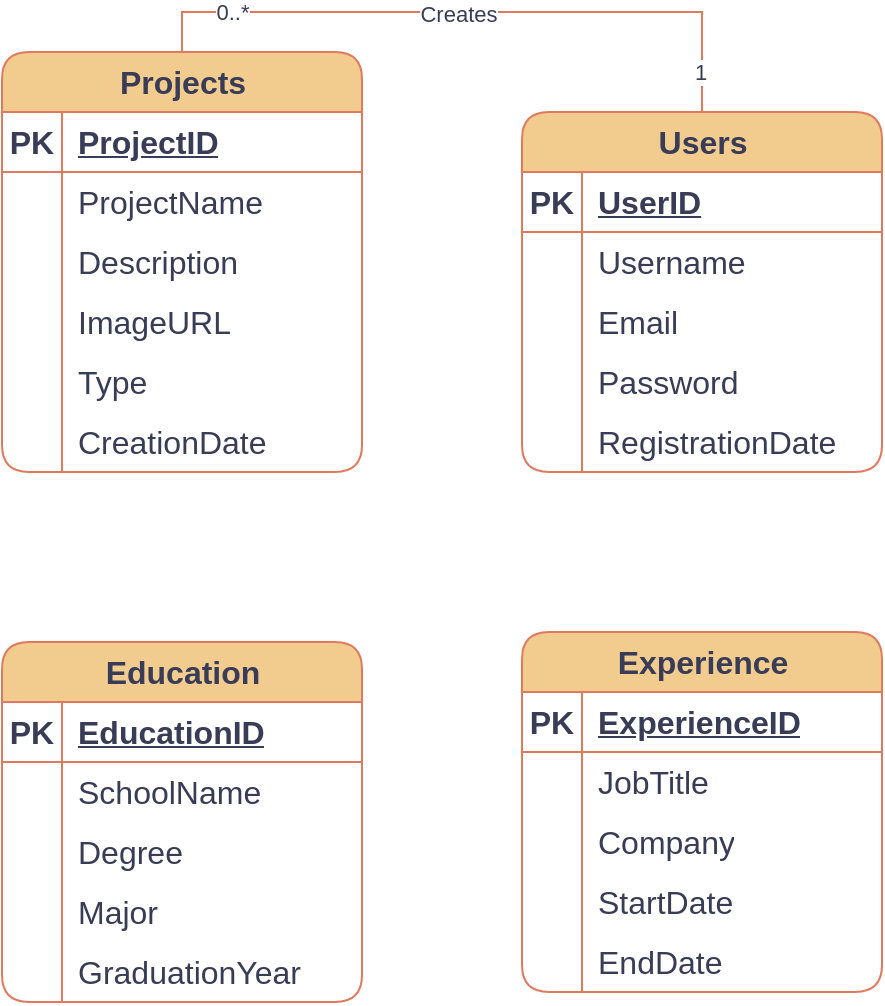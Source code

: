 <mxfile version="21.8.0" type="onedrive">
  <diagram id="R2lEEEUBdFMjLlhIrx00" name="Page-1">
    <mxGraphModel grid="1" page="1" gridSize="10" guides="1" tooltips="1" connect="1" arrows="1" fold="1" pageScale="1" pageWidth="850" pageHeight="1100" math="0" shadow="0" extFonts="Permanent Marker^https://fonts.googleapis.com/css?family=Permanent+Marker">
      <root>
        <mxCell id="0" />
        <mxCell id="1" parent="0" />
        <mxCell id="yDGl7lu49Jlx236duuth-2" value="Projects" style="shape=table;startSize=30;container=1;collapsible=1;childLayout=tableLayout;fixedRows=1;rowLines=0;fontStyle=1;align=center;resizeLast=1;html=1;fontSize=16;labelBackgroundColor=none;fillColor=#F2CC8F;strokeColor=#E07A5F;fontColor=#393C56;rounded=1;" vertex="1" parent="1">
          <mxGeometry x="-100" y="190" width="180" height="210" as="geometry" />
        </mxCell>
        <mxCell id="yDGl7lu49Jlx236duuth-3" value="" style="shape=tableRow;horizontal=0;startSize=0;swimlaneHead=0;swimlaneBody=0;fillColor=none;collapsible=0;dropTarget=0;points=[[0,0.5],[1,0.5]];portConstraint=eastwest;top=0;left=0;right=0;bottom=1;fontSize=16;labelBackgroundColor=none;strokeColor=#E07A5F;fontColor=#393C56;rounded=1;" vertex="1" parent="yDGl7lu49Jlx236duuth-2">
          <mxGeometry y="30" width="180" height="30" as="geometry" />
        </mxCell>
        <mxCell id="yDGl7lu49Jlx236duuth-4" value="PK" style="shape=partialRectangle;connectable=0;fillColor=none;top=0;left=0;bottom=0;right=0;fontStyle=1;overflow=hidden;whiteSpace=wrap;html=1;fontSize=16;labelBackgroundColor=none;strokeColor=#E07A5F;fontColor=#393C56;rounded=1;" vertex="1" parent="yDGl7lu49Jlx236duuth-3">
          <mxGeometry width="30" height="30" as="geometry">
            <mxRectangle width="30" height="30" as="alternateBounds" />
          </mxGeometry>
        </mxCell>
        <mxCell id="yDGl7lu49Jlx236duuth-5" value="ProjectID" style="shape=partialRectangle;connectable=0;fillColor=none;top=0;left=0;bottom=0;right=0;align=left;spacingLeft=6;fontStyle=5;overflow=hidden;whiteSpace=wrap;html=1;fontSize=16;labelBackgroundColor=none;strokeColor=#E07A5F;fontColor=#393C56;rounded=1;" vertex="1" parent="yDGl7lu49Jlx236duuth-3">
          <mxGeometry x="30" width="150" height="30" as="geometry">
            <mxRectangle width="150" height="30" as="alternateBounds" />
          </mxGeometry>
        </mxCell>
        <mxCell id="yDGl7lu49Jlx236duuth-6" value="" style="shape=tableRow;horizontal=0;startSize=0;swimlaneHead=0;swimlaneBody=0;fillColor=none;collapsible=0;dropTarget=0;points=[[0,0.5],[1,0.5]];portConstraint=eastwest;top=0;left=0;right=0;bottom=0;fontSize=16;labelBackgroundColor=none;strokeColor=#E07A5F;fontColor=#393C56;rounded=1;" vertex="1" parent="yDGl7lu49Jlx236duuth-2">
          <mxGeometry y="60" width="180" height="30" as="geometry" />
        </mxCell>
        <mxCell id="yDGl7lu49Jlx236duuth-7" value="" style="shape=partialRectangle;connectable=0;fillColor=none;top=0;left=0;bottom=0;right=0;editable=1;overflow=hidden;whiteSpace=wrap;html=1;fontSize=16;labelBackgroundColor=none;strokeColor=#E07A5F;fontColor=#393C56;rounded=1;" vertex="1" parent="yDGl7lu49Jlx236duuth-6">
          <mxGeometry width="30" height="30" as="geometry">
            <mxRectangle width="30" height="30" as="alternateBounds" />
          </mxGeometry>
        </mxCell>
        <mxCell id="yDGl7lu49Jlx236duuth-8" value="ProjectName" style="shape=partialRectangle;connectable=0;fillColor=none;top=0;left=0;bottom=0;right=0;align=left;spacingLeft=6;overflow=hidden;whiteSpace=wrap;html=1;fontSize=16;labelBackgroundColor=none;strokeColor=#E07A5F;fontColor=#393C56;rounded=1;" vertex="1" parent="yDGl7lu49Jlx236duuth-6">
          <mxGeometry x="30" width="150" height="30" as="geometry">
            <mxRectangle width="150" height="30" as="alternateBounds" />
          </mxGeometry>
        </mxCell>
        <mxCell id="yDGl7lu49Jlx236duuth-9" value="" style="shape=tableRow;horizontal=0;startSize=0;swimlaneHead=0;swimlaneBody=0;fillColor=none;collapsible=0;dropTarget=0;points=[[0,0.5],[1,0.5]];portConstraint=eastwest;top=0;left=0;right=0;bottom=0;fontSize=16;labelBackgroundColor=none;strokeColor=#E07A5F;fontColor=#393C56;rounded=1;" vertex="1" parent="yDGl7lu49Jlx236duuth-2">
          <mxGeometry y="90" width="180" height="30" as="geometry" />
        </mxCell>
        <mxCell id="yDGl7lu49Jlx236duuth-10" value="" style="shape=partialRectangle;connectable=0;fillColor=none;top=0;left=0;bottom=0;right=0;editable=1;overflow=hidden;whiteSpace=wrap;html=1;fontSize=16;labelBackgroundColor=none;strokeColor=#E07A5F;fontColor=#393C56;rounded=1;" vertex="1" parent="yDGl7lu49Jlx236duuth-9">
          <mxGeometry width="30" height="30" as="geometry">
            <mxRectangle width="30" height="30" as="alternateBounds" />
          </mxGeometry>
        </mxCell>
        <mxCell id="yDGl7lu49Jlx236duuth-11" value="Description" style="shape=partialRectangle;connectable=0;fillColor=none;top=0;left=0;bottom=0;right=0;align=left;spacingLeft=6;overflow=hidden;whiteSpace=wrap;html=1;fontSize=16;labelBackgroundColor=none;strokeColor=#E07A5F;fontColor=#393C56;rounded=1;" vertex="1" parent="yDGl7lu49Jlx236duuth-9">
          <mxGeometry x="30" width="150" height="30" as="geometry">
            <mxRectangle width="150" height="30" as="alternateBounds" />
          </mxGeometry>
        </mxCell>
        <mxCell id="yDGl7lu49Jlx236duuth-12" value="" style="shape=tableRow;horizontal=0;startSize=0;swimlaneHead=0;swimlaneBody=0;fillColor=none;collapsible=0;dropTarget=0;points=[[0,0.5],[1,0.5]];portConstraint=eastwest;top=0;left=0;right=0;bottom=0;fontSize=16;labelBackgroundColor=none;strokeColor=#E07A5F;fontColor=#393C56;rounded=1;" vertex="1" parent="yDGl7lu49Jlx236duuth-2">
          <mxGeometry y="120" width="180" height="30" as="geometry" />
        </mxCell>
        <mxCell id="yDGl7lu49Jlx236duuth-13" value="" style="shape=partialRectangle;connectable=0;fillColor=none;top=0;left=0;bottom=0;right=0;editable=1;overflow=hidden;whiteSpace=wrap;html=1;fontSize=16;labelBackgroundColor=none;strokeColor=#E07A5F;fontColor=#393C56;rounded=1;" vertex="1" parent="yDGl7lu49Jlx236duuth-12">
          <mxGeometry width="30" height="30" as="geometry">
            <mxRectangle width="30" height="30" as="alternateBounds" />
          </mxGeometry>
        </mxCell>
        <mxCell id="yDGl7lu49Jlx236duuth-14" value="ImageURL" style="shape=partialRectangle;connectable=0;fillColor=none;top=0;left=0;bottom=0;right=0;align=left;spacingLeft=6;overflow=hidden;whiteSpace=wrap;html=1;fontSize=16;labelBackgroundColor=none;strokeColor=#E07A5F;fontColor=#393C56;rounded=1;" vertex="1" parent="yDGl7lu49Jlx236duuth-12">
          <mxGeometry x="30" width="150" height="30" as="geometry">
            <mxRectangle width="150" height="30" as="alternateBounds" />
          </mxGeometry>
        </mxCell>
        <mxCell id="yDGl7lu49Jlx236duuth-28" value="" style="shape=tableRow;horizontal=0;startSize=0;swimlaneHead=0;swimlaneBody=0;fillColor=none;collapsible=0;dropTarget=0;points=[[0,0.5],[1,0.5]];portConstraint=eastwest;top=0;left=0;right=0;bottom=0;fontSize=16;labelBackgroundColor=none;strokeColor=#E07A5F;fontColor=#393C56;rounded=1;" vertex="1" parent="yDGl7lu49Jlx236duuth-2">
          <mxGeometry y="150" width="180" height="30" as="geometry" />
        </mxCell>
        <mxCell id="yDGl7lu49Jlx236duuth-29" value="" style="shape=partialRectangle;connectable=0;fillColor=none;top=0;left=0;bottom=0;right=0;editable=1;overflow=hidden;whiteSpace=wrap;html=1;fontSize=16;labelBackgroundColor=none;strokeColor=#E07A5F;fontColor=#393C56;rounded=1;" vertex="1" parent="yDGl7lu49Jlx236duuth-28">
          <mxGeometry width="30" height="30" as="geometry">
            <mxRectangle width="30" height="30" as="alternateBounds" />
          </mxGeometry>
        </mxCell>
        <mxCell id="yDGl7lu49Jlx236duuth-30" value="Type" style="shape=partialRectangle;connectable=0;fillColor=none;top=0;left=0;bottom=0;right=0;align=left;spacingLeft=6;overflow=hidden;whiteSpace=wrap;html=1;fontSize=16;labelBackgroundColor=none;strokeColor=#E07A5F;fontColor=#393C56;rounded=1;" vertex="1" parent="yDGl7lu49Jlx236duuth-28">
          <mxGeometry x="30" width="150" height="30" as="geometry">
            <mxRectangle width="150" height="30" as="alternateBounds" />
          </mxGeometry>
        </mxCell>
        <mxCell id="yDGl7lu49Jlx236duuth-31" value="" style="shape=tableRow;horizontal=0;startSize=0;swimlaneHead=0;swimlaneBody=0;fillColor=none;collapsible=0;dropTarget=0;points=[[0,0.5],[1,0.5]];portConstraint=eastwest;top=0;left=0;right=0;bottom=0;fontSize=16;labelBackgroundColor=none;strokeColor=#E07A5F;fontColor=#393C56;rounded=1;" vertex="1" parent="yDGl7lu49Jlx236duuth-2">
          <mxGeometry y="180" width="180" height="30" as="geometry" />
        </mxCell>
        <mxCell id="yDGl7lu49Jlx236duuth-32" value="" style="shape=partialRectangle;connectable=0;fillColor=none;top=0;left=0;bottom=0;right=0;editable=1;overflow=hidden;whiteSpace=wrap;html=1;fontSize=16;labelBackgroundColor=none;strokeColor=#E07A5F;fontColor=#393C56;rounded=1;" vertex="1" parent="yDGl7lu49Jlx236duuth-31">
          <mxGeometry width="30" height="30" as="geometry">
            <mxRectangle width="30" height="30" as="alternateBounds" />
          </mxGeometry>
        </mxCell>
        <mxCell id="yDGl7lu49Jlx236duuth-33" value="CreationDate" style="shape=partialRectangle;connectable=0;fillColor=none;top=0;left=0;bottom=0;right=0;align=left;spacingLeft=6;overflow=hidden;whiteSpace=wrap;html=1;fontSize=16;labelBackgroundColor=none;strokeColor=#E07A5F;fontColor=#393C56;rounded=1;" vertex="1" parent="yDGl7lu49Jlx236duuth-31">
          <mxGeometry x="30" width="150" height="30" as="geometry">
            <mxRectangle width="150" height="30" as="alternateBounds" />
          </mxGeometry>
        </mxCell>
        <mxCell id="bDJYfbxkxiJSRchSU44N-22" style="edgeStyle=orthogonalEdgeStyle;rounded=0;orthogonalLoop=1;jettySize=auto;html=1;entryX=0.5;entryY=0;entryDx=0;entryDy=0;exitX=0.5;exitY=0;exitDx=0;exitDy=0;labelBackgroundColor=none;strokeColor=#E07A5F;fontColor=default;endArrow=none;endFill=0;" edge="1" parent="1" source="yDGl7lu49Jlx236duuth-15" target="yDGl7lu49Jlx236duuth-2">
          <mxGeometry relative="1" as="geometry" />
        </mxCell>
        <mxCell id="bDJYfbxkxiJSRchSU44N-23" value="Creates" style="edgeLabel;html=1;align=center;verticalAlign=middle;resizable=0;points=[];fontColor=#393C56;" connectable="0" vertex="1" parent="bDJYfbxkxiJSRchSU44N-22">
          <mxGeometry x="0.037" y="1" relative="1" as="geometry">
            <mxPoint x="-1" as="offset" />
          </mxGeometry>
        </mxCell>
        <mxCell id="bDJYfbxkxiJSRchSU44N-24" value="0..*" style="edgeLabel;html=1;align=center;verticalAlign=middle;resizable=0;points=[];fontColor=#393C56;" connectable="0" vertex="1" parent="bDJYfbxkxiJSRchSU44N-22">
          <mxGeometry x="0.722" relative="1" as="geometry">
            <mxPoint x="-1" as="offset" />
          </mxGeometry>
        </mxCell>
        <mxCell id="bDJYfbxkxiJSRchSU44N-25" value="1" style="edgeLabel;html=1;align=center;verticalAlign=middle;resizable=0;points=[];fontColor=#393C56;" connectable="0" vertex="1" parent="bDJYfbxkxiJSRchSU44N-22">
          <mxGeometry x="-0.877" y="1" relative="1" as="geometry">
            <mxPoint as="offset" />
          </mxGeometry>
        </mxCell>
        <mxCell id="yDGl7lu49Jlx236duuth-15" value="Users" style="shape=table;startSize=30;container=1;collapsible=1;childLayout=tableLayout;fixedRows=1;rowLines=0;fontStyle=1;align=center;resizeLast=1;html=1;fontSize=16;labelBackgroundColor=none;fillColor=#F2CC8F;strokeColor=#E07A5F;fontColor=#393C56;rounded=1;" vertex="1" parent="1">
          <mxGeometry x="160" y="220" width="180" height="180" as="geometry" />
        </mxCell>
        <mxCell id="yDGl7lu49Jlx236duuth-16" value="" style="shape=tableRow;horizontal=0;startSize=0;swimlaneHead=0;swimlaneBody=0;fillColor=none;collapsible=0;dropTarget=0;points=[[0,0.5],[1,0.5]];portConstraint=eastwest;top=0;left=0;right=0;bottom=1;fontSize=16;labelBackgroundColor=none;strokeColor=#E07A5F;fontColor=#393C56;rounded=1;" vertex="1" parent="yDGl7lu49Jlx236duuth-15">
          <mxGeometry y="30" width="180" height="30" as="geometry" />
        </mxCell>
        <mxCell id="yDGl7lu49Jlx236duuth-17" value="PK" style="shape=partialRectangle;connectable=0;fillColor=none;top=0;left=0;bottom=0;right=0;fontStyle=1;overflow=hidden;whiteSpace=wrap;html=1;fontSize=16;labelBackgroundColor=none;strokeColor=#E07A5F;fontColor=#393C56;rounded=1;" vertex="1" parent="yDGl7lu49Jlx236duuth-16">
          <mxGeometry width="30" height="30" as="geometry">
            <mxRectangle width="30" height="30" as="alternateBounds" />
          </mxGeometry>
        </mxCell>
        <mxCell id="yDGl7lu49Jlx236duuth-18" value="UserID" style="shape=partialRectangle;connectable=0;fillColor=none;top=0;left=0;bottom=0;right=0;align=left;spacingLeft=6;fontStyle=5;overflow=hidden;whiteSpace=wrap;html=1;fontSize=16;labelBackgroundColor=none;strokeColor=#E07A5F;fontColor=#393C56;rounded=1;" vertex="1" parent="yDGl7lu49Jlx236duuth-16">
          <mxGeometry x="30" width="150" height="30" as="geometry">
            <mxRectangle width="150" height="30" as="alternateBounds" />
          </mxGeometry>
        </mxCell>
        <mxCell id="yDGl7lu49Jlx236duuth-19" value="" style="shape=tableRow;horizontal=0;startSize=0;swimlaneHead=0;swimlaneBody=0;fillColor=none;collapsible=0;dropTarget=0;points=[[0,0.5],[1,0.5]];portConstraint=eastwest;top=0;left=0;right=0;bottom=0;fontSize=16;labelBackgroundColor=none;strokeColor=#E07A5F;fontColor=#393C56;rounded=1;" vertex="1" parent="yDGl7lu49Jlx236duuth-15">
          <mxGeometry y="60" width="180" height="30" as="geometry" />
        </mxCell>
        <mxCell id="yDGl7lu49Jlx236duuth-20" value="" style="shape=partialRectangle;connectable=0;fillColor=none;top=0;left=0;bottom=0;right=0;editable=1;overflow=hidden;whiteSpace=wrap;html=1;fontSize=16;labelBackgroundColor=none;strokeColor=#E07A5F;fontColor=#393C56;rounded=1;" vertex="1" parent="yDGl7lu49Jlx236duuth-19">
          <mxGeometry width="30" height="30" as="geometry">
            <mxRectangle width="30" height="30" as="alternateBounds" />
          </mxGeometry>
        </mxCell>
        <mxCell id="yDGl7lu49Jlx236duuth-21" value="Username" style="shape=partialRectangle;connectable=0;fillColor=none;top=0;left=0;bottom=0;right=0;align=left;spacingLeft=6;overflow=hidden;whiteSpace=wrap;html=1;fontSize=16;labelBackgroundColor=none;strokeColor=#E07A5F;fontColor=#393C56;rounded=1;" vertex="1" parent="yDGl7lu49Jlx236duuth-19">
          <mxGeometry x="30" width="150" height="30" as="geometry">
            <mxRectangle width="150" height="30" as="alternateBounds" />
          </mxGeometry>
        </mxCell>
        <mxCell id="yDGl7lu49Jlx236duuth-22" value="" style="shape=tableRow;horizontal=0;startSize=0;swimlaneHead=0;swimlaneBody=0;fillColor=none;collapsible=0;dropTarget=0;points=[[0,0.5],[1,0.5]];portConstraint=eastwest;top=0;left=0;right=0;bottom=0;fontSize=16;labelBackgroundColor=none;strokeColor=#E07A5F;fontColor=#393C56;rounded=1;" vertex="1" parent="yDGl7lu49Jlx236duuth-15">
          <mxGeometry y="90" width="180" height="30" as="geometry" />
        </mxCell>
        <mxCell id="yDGl7lu49Jlx236duuth-23" value="" style="shape=partialRectangle;connectable=0;fillColor=none;top=0;left=0;bottom=0;right=0;editable=1;overflow=hidden;whiteSpace=wrap;html=1;fontSize=16;labelBackgroundColor=none;strokeColor=#E07A5F;fontColor=#393C56;rounded=1;" vertex="1" parent="yDGl7lu49Jlx236duuth-22">
          <mxGeometry width="30" height="30" as="geometry">
            <mxRectangle width="30" height="30" as="alternateBounds" />
          </mxGeometry>
        </mxCell>
        <mxCell id="yDGl7lu49Jlx236duuth-24" value="Email" style="shape=partialRectangle;connectable=0;fillColor=none;top=0;left=0;bottom=0;right=0;align=left;spacingLeft=6;overflow=hidden;whiteSpace=wrap;html=1;fontSize=16;labelBackgroundColor=none;strokeColor=#E07A5F;fontColor=#393C56;rounded=1;" vertex="1" parent="yDGl7lu49Jlx236duuth-22">
          <mxGeometry x="30" width="150" height="30" as="geometry">
            <mxRectangle width="150" height="30" as="alternateBounds" />
          </mxGeometry>
        </mxCell>
        <mxCell id="yDGl7lu49Jlx236duuth-25" value="" style="shape=tableRow;horizontal=0;startSize=0;swimlaneHead=0;swimlaneBody=0;fillColor=none;collapsible=0;dropTarget=0;points=[[0,0.5],[1,0.5]];portConstraint=eastwest;top=0;left=0;right=0;bottom=0;fontSize=16;labelBackgroundColor=none;strokeColor=#E07A5F;fontColor=#393C56;rounded=1;" vertex="1" parent="yDGl7lu49Jlx236duuth-15">
          <mxGeometry y="120" width="180" height="30" as="geometry" />
        </mxCell>
        <mxCell id="yDGl7lu49Jlx236duuth-26" value="" style="shape=partialRectangle;connectable=0;fillColor=none;top=0;left=0;bottom=0;right=0;editable=1;overflow=hidden;whiteSpace=wrap;html=1;fontSize=16;labelBackgroundColor=none;strokeColor=#E07A5F;fontColor=#393C56;rounded=1;" vertex="1" parent="yDGl7lu49Jlx236duuth-25">
          <mxGeometry width="30" height="30" as="geometry">
            <mxRectangle width="30" height="30" as="alternateBounds" />
          </mxGeometry>
        </mxCell>
        <mxCell id="yDGl7lu49Jlx236duuth-27" value="Password" style="shape=partialRectangle;connectable=0;fillColor=none;top=0;left=0;bottom=0;right=0;align=left;spacingLeft=6;overflow=hidden;whiteSpace=wrap;html=1;fontSize=16;labelBackgroundColor=none;strokeColor=#E07A5F;fontColor=#393C56;rounded=1;" vertex="1" parent="yDGl7lu49Jlx236duuth-25">
          <mxGeometry x="30" width="150" height="30" as="geometry">
            <mxRectangle width="150" height="30" as="alternateBounds" />
          </mxGeometry>
        </mxCell>
        <mxCell id="yDGl7lu49Jlx236duuth-55" value="" style="shape=tableRow;horizontal=0;startSize=0;swimlaneHead=0;swimlaneBody=0;fillColor=none;collapsible=0;dropTarget=0;points=[[0,0.5],[1,0.5]];portConstraint=eastwest;top=0;left=0;right=0;bottom=0;fontSize=16;labelBackgroundColor=none;strokeColor=#E07A5F;fontColor=#393C56;rounded=1;" vertex="1" parent="yDGl7lu49Jlx236duuth-15">
          <mxGeometry y="150" width="180" height="30" as="geometry" />
        </mxCell>
        <mxCell id="yDGl7lu49Jlx236duuth-56" value="" style="shape=partialRectangle;connectable=0;fillColor=none;top=0;left=0;bottom=0;right=0;editable=1;overflow=hidden;whiteSpace=wrap;html=1;fontSize=16;labelBackgroundColor=none;strokeColor=#E07A5F;fontColor=#393C56;rounded=1;" vertex="1" parent="yDGl7lu49Jlx236duuth-55">
          <mxGeometry width="30" height="30" as="geometry">
            <mxRectangle width="30" height="30" as="alternateBounds" />
          </mxGeometry>
        </mxCell>
        <mxCell id="yDGl7lu49Jlx236duuth-57" value="RegistrationDate" style="shape=partialRectangle;connectable=0;fillColor=none;top=0;left=0;bottom=0;right=0;align=left;spacingLeft=6;overflow=hidden;whiteSpace=wrap;html=1;fontSize=16;labelBackgroundColor=none;strokeColor=#E07A5F;fontColor=#393C56;rounded=1;" vertex="1" parent="yDGl7lu49Jlx236duuth-55">
          <mxGeometry x="30" width="150" height="30" as="geometry">
            <mxRectangle width="150" height="30" as="alternateBounds" />
          </mxGeometry>
        </mxCell>
        <mxCell id="yDGl7lu49Jlx236duuth-70" value="Education" style="shape=table;startSize=30;container=1;collapsible=1;childLayout=tableLayout;fixedRows=1;rowLines=0;fontStyle=1;align=center;resizeLast=1;html=1;fontSize=16;labelBackgroundColor=none;fillColor=#F2CC8F;strokeColor=#E07A5F;fontColor=#393C56;rounded=1;" vertex="1" parent="1">
          <mxGeometry x="-100" y="485" width="180" height="180" as="geometry" />
        </mxCell>
        <mxCell id="yDGl7lu49Jlx236duuth-71" value="" style="shape=tableRow;horizontal=0;startSize=0;swimlaneHead=0;swimlaneBody=0;fillColor=none;collapsible=0;dropTarget=0;points=[[0,0.5],[1,0.5]];portConstraint=eastwest;top=0;left=0;right=0;bottom=1;fontSize=16;labelBackgroundColor=none;strokeColor=#E07A5F;fontColor=#393C56;rounded=1;" vertex="1" parent="yDGl7lu49Jlx236duuth-70">
          <mxGeometry y="30" width="180" height="30" as="geometry" />
        </mxCell>
        <mxCell id="yDGl7lu49Jlx236duuth-72" value="PK" style="shape=partialRectangle;connectable=0;fillColor=none;top=0;left=0;bottom=0;right=0;fontStyle=1;overflow=hidden;whiteSpace=wrap;html=1;fontSize=16;labelBackgroundColor=none;strokeColor=#E07A5F;fontColor=#393C56;rounded=1;" vertex="1" parent="yDGl7lu49Jlx236duuth-71">
          <mxGeometry width="30" height="30" as="geometry">
            <mxRectangle width="30" height="30" as="alternateBounds" />
          </mxGeometry>
        </mxCell>
        <mxCell id="yDGl7lu49Jlx236duuth-73" value="EducationID" style="shape=partialRectangle;connectable=0;fillColor=none;top=0;left=0;bottom=0;right=0;align=left;spacingLeft=6;fontStyle=5;overflow=hidden;whiteSpace=wrap;html=1;fontSize=16;labelBackgroundColor=none;strokeColor=#E07A5F;fontColor=#393C56;rounded=1;" vertex="1" parent="yDGl7lu49Jlx236duuth-71">
          <mxGeometry x="30" width="150" height="30" as="geometry">
            <mxRectangle width="150" height="30" as="alternateBounds" />
          </mxGeometry>
        </mxCell>
        <mxCell id="yDGl7lu49Jlx236duuth-74" value="" style="shape=tableRow;horizontal=0;startSize=0;swimlaneHead=0;swimlaneBody=0;fillColor=none;collapsible=0;dropTarget=0;points=[[0,0.5],[1,0.5]];portConstraint=eastwest;top=0;left=0;right=0;bottom=0;fontSize=16;labelBackgroundColor=none;strokeColor=#E07A5F;fontColor=#393C56;rounded=1;" vertex="1" parent="yDGl7lu49Jlx236duuth-70">
          <mxGeometry y="60" width="180" height="30" as="geometry" />
        </mxCell>
        <mxCell id="yDGl7lu49Jlx236duuth-75" value="" style="shape=partialRectangle;connectable=0;fillColor=none;top=0;left=0;bottom=0;right=0;editable=1;overflow=hidden;whiteSpace=wrap;html=1;fontSize=16;labelBackgroundColor=none;strokeColor=#E07A5F;fontColor=#393C56;rounded=1;" vertex="1" parent="yDGl7lu49Jlx236duuth-74">
          <mxGeometry width="30" height="30" as="geometry">
            <mxRectangle width="30" height="30" as="alternateBounds" />
          </mxGeometry>
        </mxCell>
        <mxCell id="yDGl7lu49Jlx236duuth-76" value="SchoolName" style="shape=partialRectangle;connectable=0;fillColor=none;top=0;left=0;bottom=0;right=0;align=left;spacingLeft=6;overflow=hidden;whiteSpace=wrap;html=1;fontSize=16;labelBackgroundColor=none;strokeColor=#E07A5F;fontColor=#393C56;rounded=1;" vertex="1" parent="yDGl7lu49Jlx236duuth-74">
          <mxGeometry x="30" width="150" height="30" as="geometry">
            <mxRectangle width="150" height="30" as="alternateBounds" />
          </mxGeometry>
        </mxCell>
        <mxCell id="yDGl7lu49Jlx236duuth-77" value="" style="shape=tableRow;horizontal=0;startSize=0;swimlaneHead=0;swimlaneBody=0;fillColor=none;collapsible=0;dropTarget=0;points=[[0,0.5],[1,0.5]];portConstraint=eastwest;top=0;left=0;right=0;bottom=0;fontSize=16;labelBackgroundColor=none;strokeColor=#E07A5F;fontColor=#393C56;rounded=1;" vertex="1" parent="yDGl7lu49Jlx236duuth-70">
          <mxGeometry y="90" width="180" height="30" as="geometry" />
        </mxCell>
        <mxCell id="yDGl7lu49Jlx236duuth-78" value="" style="shape=partialRectangle;connectable=0;fillColor=none;top=0;left=0;bottom=0;right=0;editable=1;overflow=hidden;whiteSpace=wrap;html=1;fontSize=16;labelBackgroundColor=none;strokeColor=#E07A5F;fontColor=#393C56;rounded=1;" vertex="1" parent="yDGl7lu49Jlx236duuth-77">
          <mxGeometry width="30" height="30" as="geometry">
            <mxRectangle width="30" height="30" as="alternateBounds" />
          </mxGeometry>
        </mxCell>
        <mxCell id="yDGl7lu49Jlx236duuth-79" value="Degree" style="shape=partialRectangle;connectable=0;fillColor=none;top=0;left=0;bottom=0;right=0;align=left;spacingLeft=6;overflow=hidden;whiteSpace=wrap;html=1;fontSize=16;labelBackgroundColor=none;strokeColor=#E07A5F;fontColor=#393C56;rounded=1;" vertex="1" parent="yDGl7lu49Jlx236duuth-77">
          <mxGeometry x="30" width="150" height="30" as="geometry">
            <mxRectangle width="150" height="30" as="alternateBounds" />
          </mxGeometry>
        </mxCell>
        <mxCell id="yDGl7lu49Jlx236duuth-80" value="" style="shape=tableRow;horizontal=0;startSize=0;swimlaneHead=0;swimlaneBody=0;fillColor=none;collapsible=0;dropTarget=0;points=[[0,0.5],[1,0.5]];portConstraint=eastwest;top=0;left=0;right=0;bottom=0;fontSize=16;labelBackgroundColor=none;strokeColor=#E07A5F;fontColor=#393C56;rounded=1;" vertex="1" parent="yDGl7lu49Jlx236duuth-70">
          <mxGeometry y="120" width="180" height="30" as="geometry" />
        </mxCell>
        <mxCell id="yDGl7lu49Jlx236duuth-81" value="" style="shape=partialRectangle;connectable=0;fillColor=none;top=0;left=0;bottom=0;right=0;editable=1;overflow=hidden;whiteSpace=wrap;html=1;fontSize=16;labelBackgroundColor=none;strokeColor=#E07A5F;fontColor=#393C56;rounded=1;" vertex="1" parent="yDGl7lu49Jlx236duuth-80">
          <mxGeometry width="30" height="30" as="geometry">
            <mxRectangle width="30" height="30" as="alternateBounds" />
          </mxGeometry>
        </mxCell>
        <mxCell id="yDGl7lu49Jlx236duuth-82" value="Major" style="shape=partialRectangle;connectable=0;fillColor=none;top=0;left=0;bottom=0;right=0;align=left;spacingLeft=6;overflow=hidden;whiteSpace=wrap;html=1;fontSize=16;labelBackgroundColor=none;strokeColor=#E07A5F;fontColor=#393C56;rounded=1;" vertex="1" parent="yDGl7lu49Jlx236duuth-80">
          <mxGeometry x="30" width="150" height="30" as="geometry">
            <mxRectangle width="150" height="30" as="alternateBounds" />
          </mxGeometry>
        </mxCell>
        <mxCell id="yDGl7lu49Jlx236duuth-83" value="" style="shape=tableRow;horizontal=0;startSize=0;swimlaneHead=0;swimlaneBody=0;fillColor=none;collapsible=0;dropTarget=0;points=[[0,0.5],[1,0.5]];portConstraint=eastwest;top=0;left=0;right=0;bottom=0;fontSize=16;labelBackgroundColor=none;strokeColor=#E07A5F;fontColor=#393C56;rounded=1;" vertex="1" parent="yDGl7lu49Jlx236duuth-70">
          <mxGeometry y="150" width="180" height="30" as="geometry" />
        </mxCell>
        <mxCell id="yDGl7lu49Jlx236duuth-84" value="" style="shape=partialRectangle;connectable=0;fillColor=none;top=0;left=0;bottom=0;right=0;editable=1;overflow=hidden;whiteSpace=wrap;html=1;fontSize=16;labelBackgroundColor=none;strokeColor=#E07A5F;fontColor=#393C56;rounded=1;" vertex="1" parent="yDGl7lu49Jlx236duuth-83">
          <mxGeometry width="30" height="30" as="geometry">
            <mxRectangle width="30" height="30" as="alternateBounds" />
          </mxGeometry>
        </mxCell>
        <mxCell id="yDGl7lu49Jlx236duuth-85" value="GraduationYear" style="shape=partialRectangle;connectable=0;fillColor=none;top=0;left=0;bottom=0;right=0;align=left;spacingLeft=6;overflow=hidden;whiteSpace=wrap;html=1;fontSize=16;labelBackgroundColor=none;strokeColor=#E07A5F;fontColor=#393C56;rounded=1;" vertex="1" parent="yDGl7lu49Jlx236duuth-83">
          <mxGeometry x="30" width="150" height="30" as="geometry">
            <mxRectangle width="150" height="30" as="alternateBounds" />
          </mxGeometry>
        </mxCell>
        <mxCell id="bDJYfbxkxiJSRchSU44N-1" value="Experience" style="shape=table;startSize=30;container=1;collapsible=1;childLayout=tableLayout;fixedRows=1;rowLines=0;fontStyle=1;align=center;resizeLast=1;html=1;fontSize=16;labelBackgroundColor=none;fillColor=#F2CC8F;strokeColor=#E07A5F;fontColor=#393C56;rounded=1;" vertex="1" parent="1">
          <mxGeometry x="160" y="480" width="180" height="180" as="geometry" />
        </mxCell>
        <mxCell id="bDJYfbxkxiJSRchSU44N-2" value="" style="shape=tableRow;horizontal=0;startSize=0;swimlaneHead=0;swimlaneBody=0;fillColor=none;collapsible=0;dropTarget=0;points=[[0,0.5],[1,0.5]];portConstraint=eastwest;top=0;left=0;right=0;bottom=1;fontSize=16;labelBackgroundColor=none;strokeColor=#E07A5F;fontColor=#393C56;rounded=1;" vertex="1" parent="bDJYfbxkxiJSRchSU44N-1">
          <mxGeometry y="30" width="180" height="30" as="geometry" />
        </mxCell>
        <mxCell id="bDJYfbxkxiJSRchSU44N-3" value="PK" style="shape=partialRectangle;connectable=0;fillColor=none;top=0;left=0;bottom=0;right=0;fontStyle=1;overflow=hidden;whiteSpace=wrap;html=1;fontSize=16;labelBackgroundColor=none;strokeColor=#E07A5F;fontColor=#393C56;rounded=1;" vertex="1" parent="bDJYfbxkxiJSRchSU44N-2">
          <mxGeometry width="30" height="30" as="geometry">
            <mxRectangle width="30" height="30" as="alternateBounds" />
          </mxGeometry>
        </mxCell>
        <mxCell id="bDJYfbxkxiJSRchSU44N-4" value="ExperienceID" style="shape=partialRectangle;connectable=0;fillColor=none;top=0;left=0;bottom=0;right=0;align=left;spacingLeft=6;fontStyle=5;overflow=hidden;whiteSpace=wrap;html=1;fontSize=16;labelBackgroundColor=none;strokeColor=#E07A5F;fontColor=#393C56;rounded=1;" vertex="1" parent="bDJYfbxkxiJSRchSU44N-2">
          <mxGeometry x="30" width="150" height="30" as="geometry">
            <mxRectangle width="150" height="30" as="alternateBounds" />
          </mxGeometry>
        </mxCell>
        <mxCell id="bDJYfbxkxiJSRchSU44N-5" value="" style="shape=tableRow;horizontal=0;startSize=0;swimlaneHead=0;swimlaneBody=0;fillColor=none;collapsible=0;dropTarget=0;points=[[0,0.5],[1,0.5]];portConstraint=eastwest;top=0;left=0;right=0;bottom=0;fontSize=16;labelBackgroundColor=none;strokeColor=#E07A5F;fontColor=#393C56;rounded=1;" vertex="1" parent="bDJYfbxkxiJSRchSU44N-1">
          <mxGeometry y="60" width="180" height="30" as="geometry" />
        </mxCell>
        <mxCell id="bDJYfbxkxiJSRchSU44N-6" value="" style="shape=partialRectangle;connectable=0;fillColor=none;top=0;left=0;bottom=0;right=0;editable=1;overflow=hidden;whiteSpace=wrap;html=1;fontSize=16;labelBackgroundColor=none;strokeColor=#E07A5F;fontColor=#393C56;rounded=1;" vertex="1" parent="bDJYfbxkxiJSRchSU44N-5">
          <mxGeometry width="30" height="30" as="geometry">
            <mxRectangle width="30" height="30" as="alternateBounds" />
          </mxGeometry>
        </mxCell>
        <mxCell id="bDJYfbxkxiJSRchSU44N-7" value="JobTitle" style="shape=partialRectangle;connectable=0;fillColor=none;top=0;left=0;bottom=0;right=0;align=left;spacingLeft=6;overflow=hidden;whiteSpace=wrap;html=1;fontSize=16;labelBackgroundColor=none;strokeColor=#E07A5F;fontColor=#393C56;rounded=1;" vertex="1" parent="bDJYfbxkxiJSRchSU44N-5">
          <mxGeometry x="30" width="150" height="30" as="geometry">
            <mxRectangle width="150" height="30" as="alternateBounds" />
          </mxGeometry>
        </mxCell>
        <mxCell id="bDJYfbxkxiJSRchSU44N-8" value="" style="shape=tableRow;horizontal=0;startSize=0;swimlaneHead=0;swimlaneBody=0;fillColor=none;collapsible=0;dropTarget=0;points=[[0,0.5],[1,0.5]];portConstraint=eastwest;top=0;left=0;right=0;bottom=0;fontSize=16;labelBackgroundColor=none;strokeColor=#E07A5F;fontColor=#393C56;rounded=1;" vertex="1" parent="bDJYfbxkxiJSRchSU44N-1">
          <mxGeometry y="90" width="180" height="30" as="geometry" />
        </mxCell>
        <mxCell id="bDJYfbxkxiJSRchSU44N-9" value="" style="shape=partialRectangle;connectable=0;fillColor=none;top=0;left=0;bottom=0;right=0;editable=1;overflow=hidden;whiteSpace=wrap;html=1;fontSize=16;labelBackgroundColor=none;strokeColor=#E07A5F;fontColor=#393C56;rounded=1;" vertex="1" parent="bDJYfbxkxiJSRchSU44N-8">
          <mxGeometry width="30" height="30" as="geometry">
            <mxRectangle width="30" height="30" as="alternateBounds" />
          </mxGeometry>
        </mxCell>
        <mxCell id="bDJYfbxkxiJSRchSU44N-10" value="Company" style="shape=partialRectangle;connectable=0;fillColor=none;top=0;left=0;bottom=0;right=0;align=left;spacingLeft=6;overflow=hidden;whiteSpace=wrap;html=1;fontSize=16;labelBackgroundColor=none;strokeColor=#E07A5F;fontColor=#393C56;rounded=1;" vertex="1" parent="bDJYfbxkxiJSRchSU44N-8">
          <mxGeometry x="30" width="150" height="30" as="geometry">
            <mxRectangle width="150" height="30" as="alternateBounds" />
          </mxGeometry>
        </mxCell>
        <mxCell id="bDJYfbxkxiJSRchSU44N-11" value="" style="shape=tableRow;horizontal=0;startSize=0;swimlaneHead=0;swimlaneBody=0;fillColor=none;collapsible=0;dropTarget=0;points=[[0,0.5],[1,0.5]];portConstraint=eastwest;top=0;left=0;right=0;bottom=0;fontSize=16;labelBackgroundColor=none;strokeColor=#E07A5F;fontColor=#393C56;rounded=1;" vertex="1" parent="bDJYfbxkxiJSRchSU44N-1">
          <mxGeometry y="120" width="180" height="30" as="geometry" />
        </mxCell>
        <mxCell id="bDJYfbxkxiJSRchSU44N-12" value="" style="shape=partialRectangle;connectable=0;fillColor=none;top=0;left=0;bottom=0;right=0;editable=1;overflow=hidden;whiteSpace=wrap;html=1;fontSize=16;labelBackgroundColor=none;strokeColor=#E07A5F;fontColor=#393C56;rounded=1;" vertex="1" parent="bDJYfbxkxiJSRchSU44N-11">
          <mxGeometry width="30" height="30" as="geometry">
            <mxRectangle width="30" height="30" as="alternateBounds" />
          </mxGeometry>
        </mxCell>
        <mxCell id="bDJYfbxkxiJSRchSU44N-13" value="StartDate" style="shape=partialRectangle;connectable=0;fillColor=none;top=0;left=0;bottom=0;right=0;align=left;spacingLeft=6;overflow=hidden;whiteSpace=wrap;html=1;fontSize=16;labelBackgroundColor=none;strokeColor=#E07A5F;fontColor=#393C56;rounded=1;" vertex="1" parent="bDJYfbxkxiJSRchSU44N-11">
          <mxGeometry x="30" width="150" height="30" as="geometry">
            <mxRectangle width="150" height="30" as="alternateBounds" />
          </mxGeometry>
        </mxCell>
        <mxCell id="bDJYfbxkxiJSRchSU44N-14" value="" style="shape=tableRow;horizontal=0;startSize=0;swimlaneHead=0;swimlaneBody=0;fillColor=none;collapsible=0;dropTarget=0;points=[[0,0.5],[1,0.5]];portConstraint=eastwest;top=0;left=0;right=0;bottom=0;fontSize=16;labelBackgroundColor=none;strokeColor=#E07A5F;fontColor=#393C56;rounded=1;" vertex="1" parent="bDJYfbxkxiJSRchSU44N-1">
          <mxGeometry y="150" width="180" height="30" as="geometry" />
        </mxCell>
        <mxCell id="bDJYfbxkxiJSRchSU44N-15" value="" style="shape=partialRectangle;connectable=0;fillColor=none;top=0;left=0;bottom=0;right=0;editable=1;overflow=hidden;whiteSpace=wrap;html=1;fontSize=16;labelBackgroundColor=none;strokeColor=#E07A5F;fontColor=#393C56;rounded=1;" vertex="1" parent="bDJYfbxkxiJSRchSU44N-14">
          <mxGeometry width="30" height="30" as="geometry">
            <mxRectangle width="30" height="30" as="alternateBounds" />
          </mxGeometry>
        </mxCell>
        <mxCell id="bDJYfbxkxiJSRchSU44N-16" value="EndDate" style="shape=partialRectangle;connectable=0;fillColor=none;top=0;left=0;bottom=0;right=0;align=left;spacingLeft=6;overflow=hidden;whiteSpace=wrap;html=1;fontSize=16;labelBackgroundColor=none;strokeColor=#E07A5F;fontColor=#393C56;rounded=1;" vertex="1" parent="bDJYfbxkxiJSRchSU44N-14">
          <mxGeometry x="30" width="150" height="30" as="geometry">
            <mxRectangle width="150" height="30" as="alternateBounds" />
          </mxGeometry>
        </mxCell>
      </root>
    </mxGraphModel>
  </diagram>
</mxfile>
